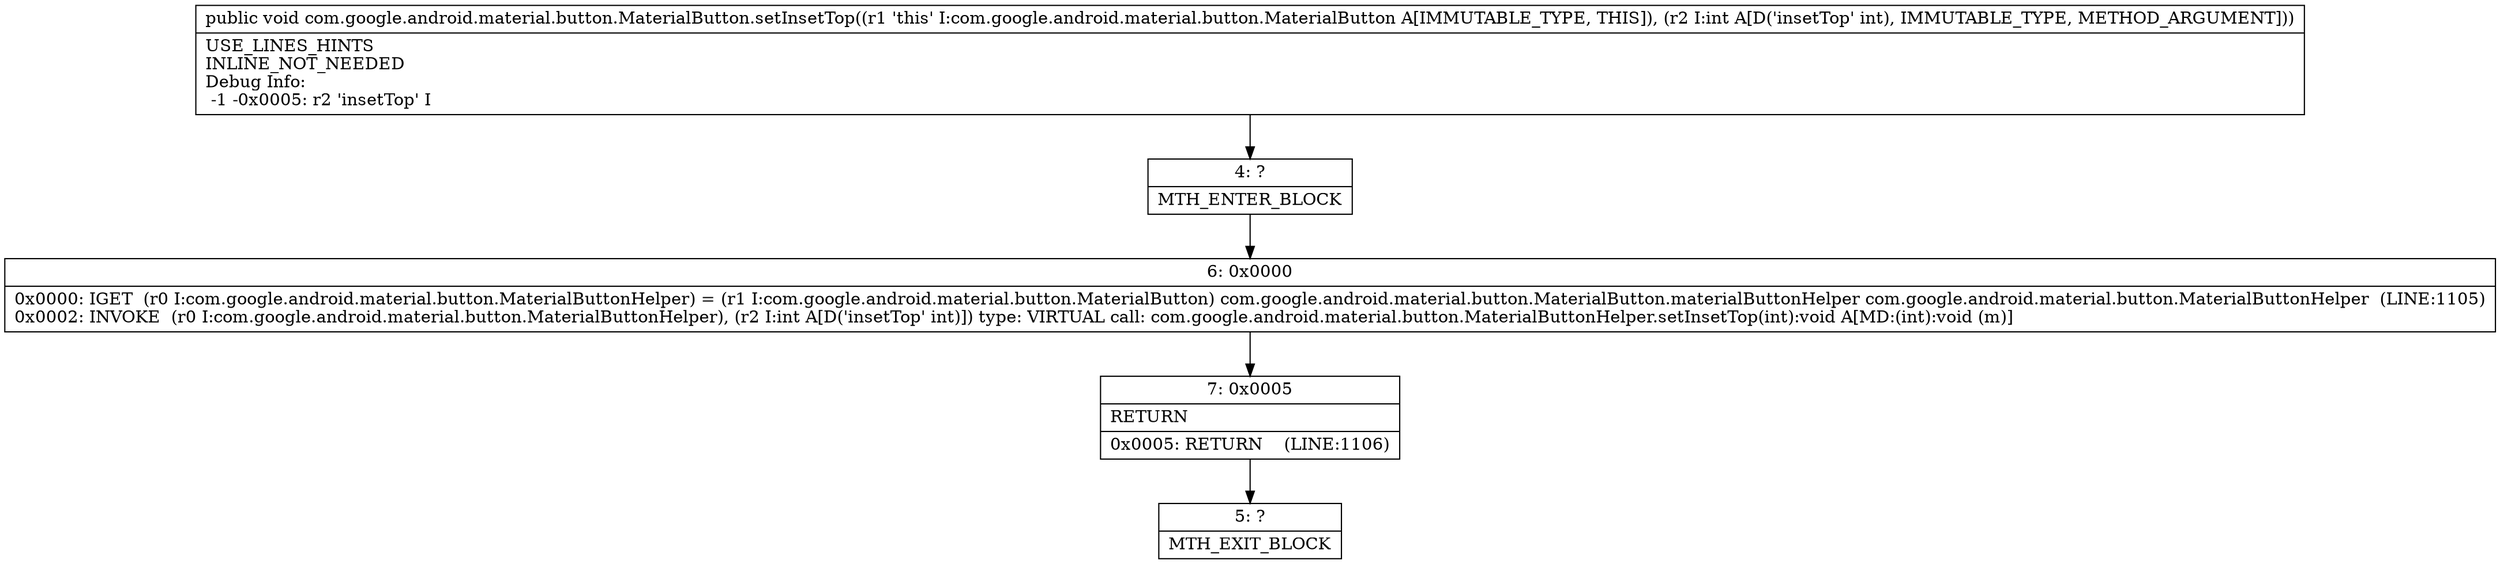 digraph "CFG forcom.google.android.material.button.MaterialButton.setInsetTop(I)V" {
Node_4 [shape=record,label="{4\:\ ?|MTH_ENTER_BLOCK\l}"];
Node_6 [shape=record,label="{6\:\ 0x0000|0x0000: IGET  (r0 I:com.google.android.material.button.MaterialButtonHelper) = (r1 I:com.google.android.material.button.MaterialButton) com.google.android.material.button.MaterialButton.materialButtonHelper com.google.android.material.button.MaterialButtonHelper  (LINE:1105)\l0x0002: INVOKE  (r0 I:com.google.android.material.button.MaterialButtonHelper), (r2 I:int A[D('insetTop' int)]) type: VIRTUAL call: com.google.android.material.button.MaterialButtonHelper.setInsetTop(int):void A[MD:(int):void (m)]\l}"];
Node_7 [shape=record,label="{7\:\ 0x0005|RETURN\l|0x0005: RETURN    (LINE:1106)\l}"];
Node_5 [shape=record,label="{5\:\ ?|MTH_EXIT_BLOCK\l}"];
MethodNode[shape=record,label="{public void com.google.android.material.button.MaterialButton.setInsetTop((r1 'this' I:com.google.android.material.button.MaterialButton A[IMMUTABLE_TYPE, THIS]), (r2 I:int A[D('insetTop' int), IMMUTABLE_TYPE, METHOD_ARGUMENT]))  | USE_LINES_HINTS\lINLINE_NOT_NEEDED\lDebug Info:\l  \-1 \-0x0005: r2 'insetTop' I\l}"];
MethodNode -> Node_4;Node_4 -> Node_6;
Node_6 -> Node_7;
Node_7 -> Node_5;
}

